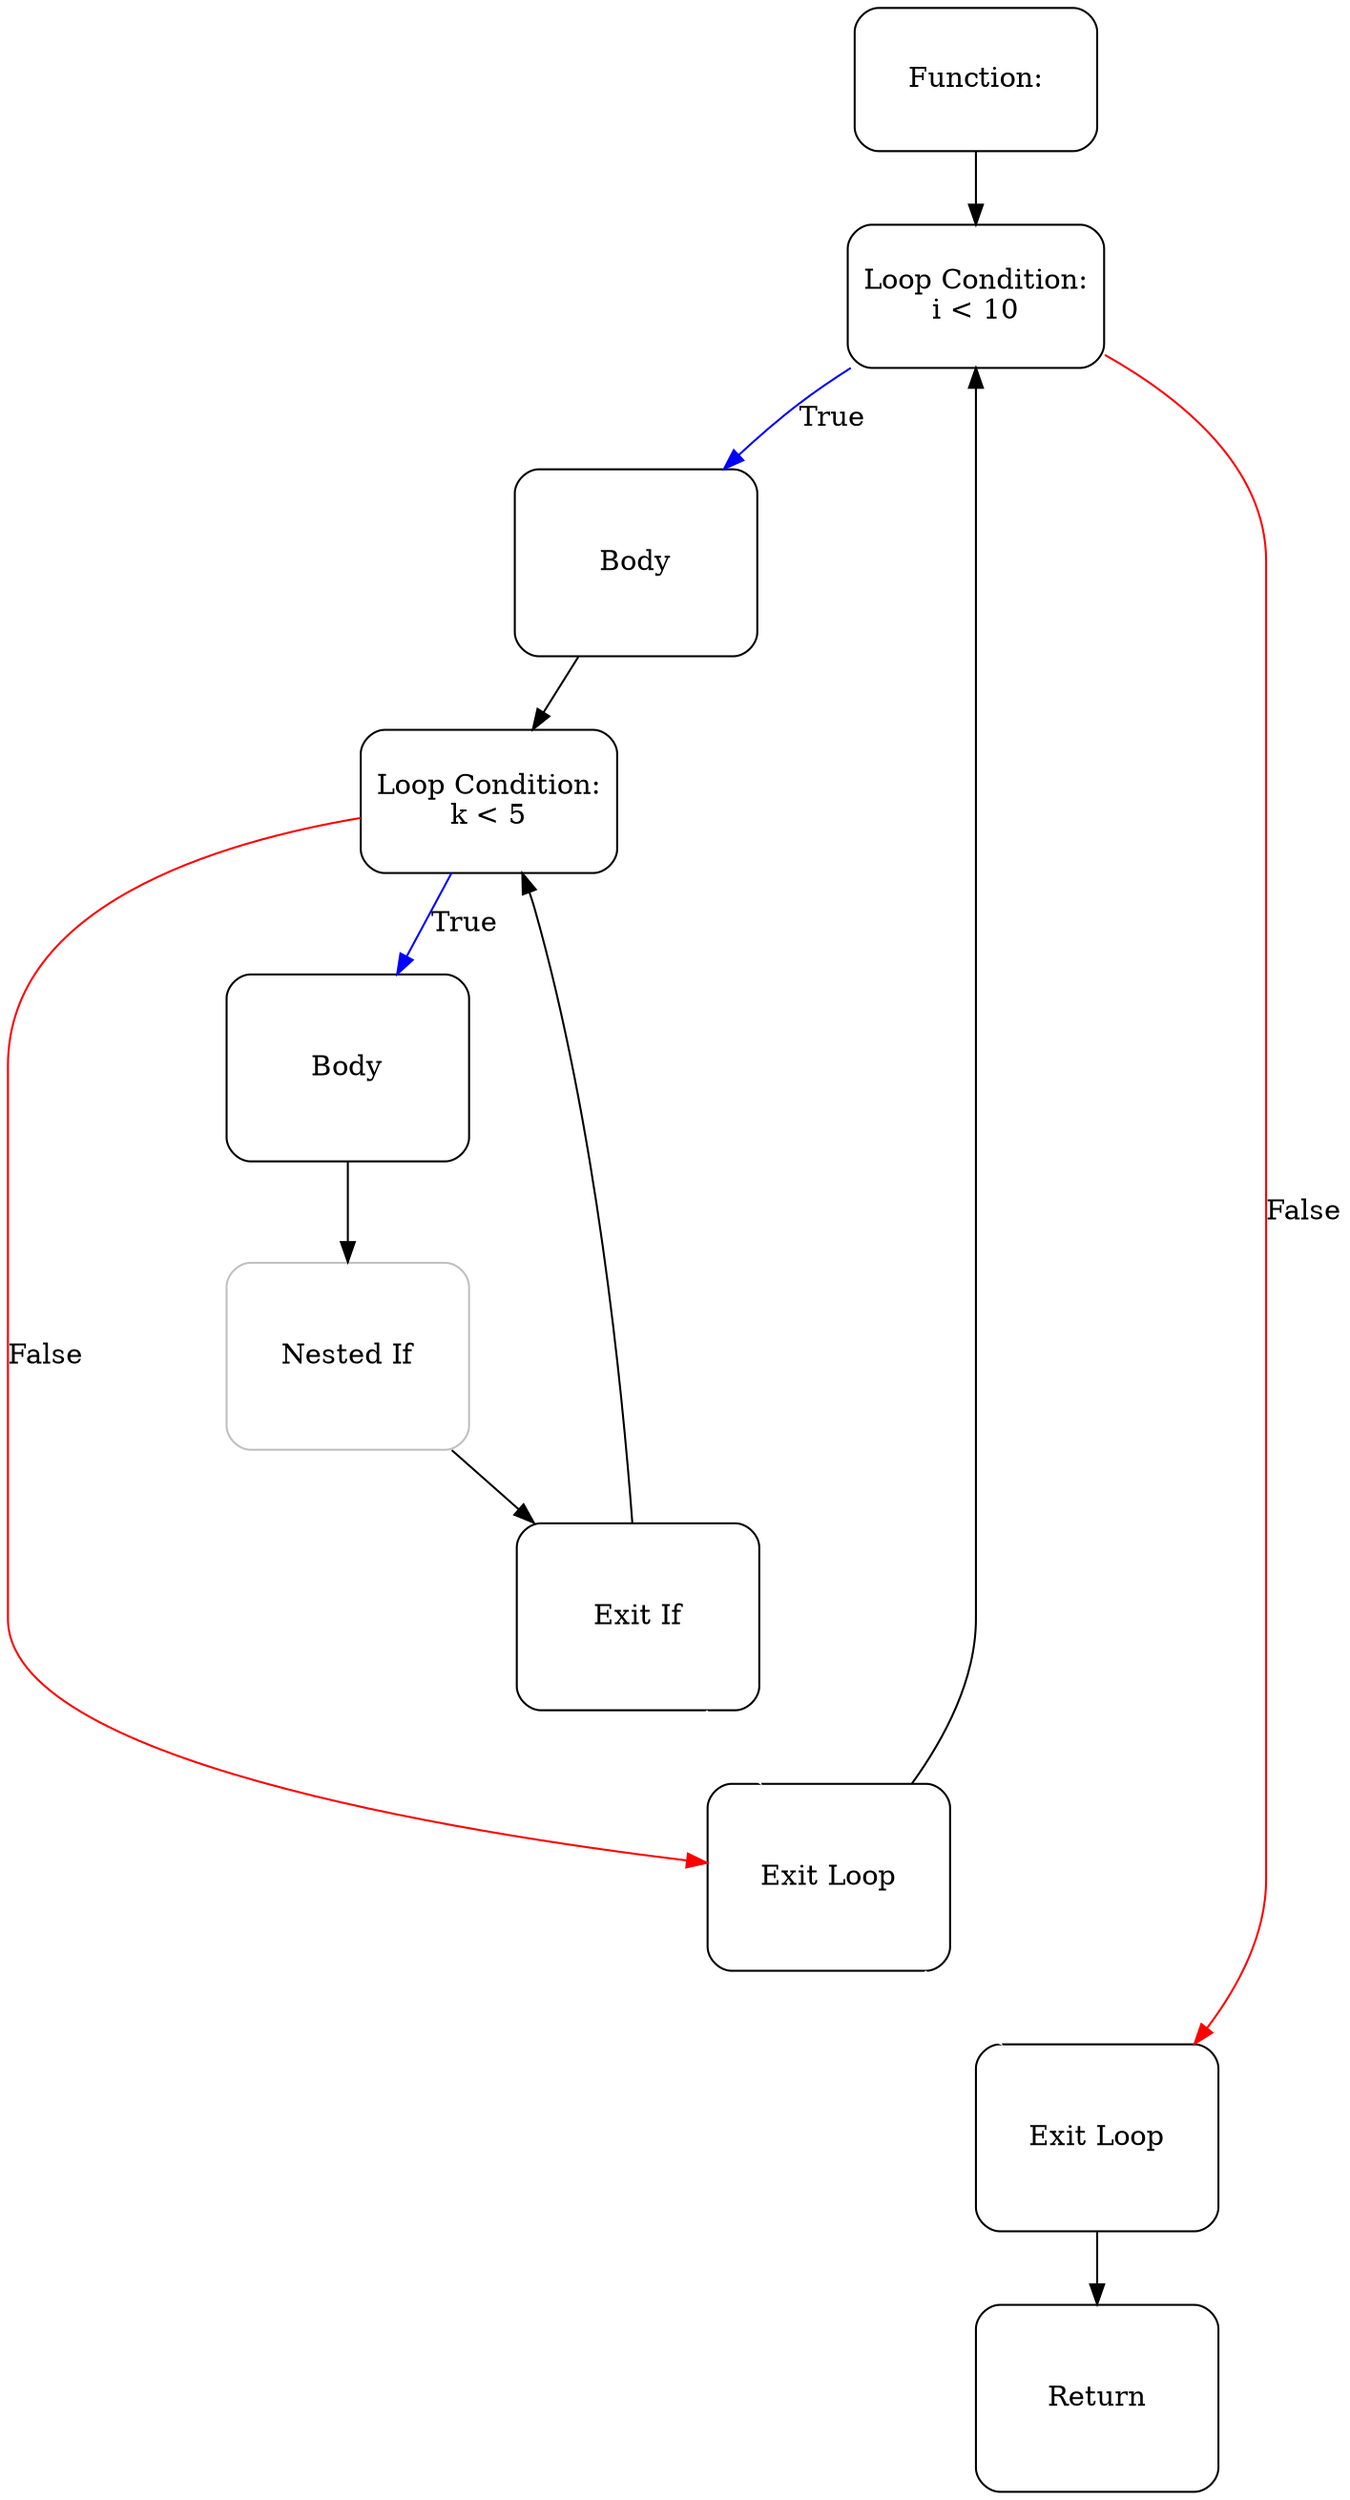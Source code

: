 digraph G {
splines=true
Node [shape=rectangle, style=rounded, fixedsize=false, height=1.3, width=1.7]
nodesep=1;
1 [height=1, label="Function:"]
1 [label="Function:"]
2 [height=1, label="Loop Condition:
i < 10"]
3 [label="Body"]
4 [height=1, label="Loop Condition:
k < 5"]
5 [label="Body"]
6 [label="Nested If", color="grey"]
7 [label="Exit If"]
8 [label="Exit Loop"]
9 [label="Exit Loop"]
10 [label="Return"]
1 -> 2
2 -> 3 [label="True", color="blue"]
2 -> 9 [label="False", color="red"]
3 -> 4
4 -> 5 [label="True", color="blue"]
4 -> 8 [label="False", color="red"]
5 -> 6
6 -> 7
7 -> 8 [color="white"]
8 -> 9 [color="white"]
9 -> 10
7 -> 4 []
8 -> 2 []
}